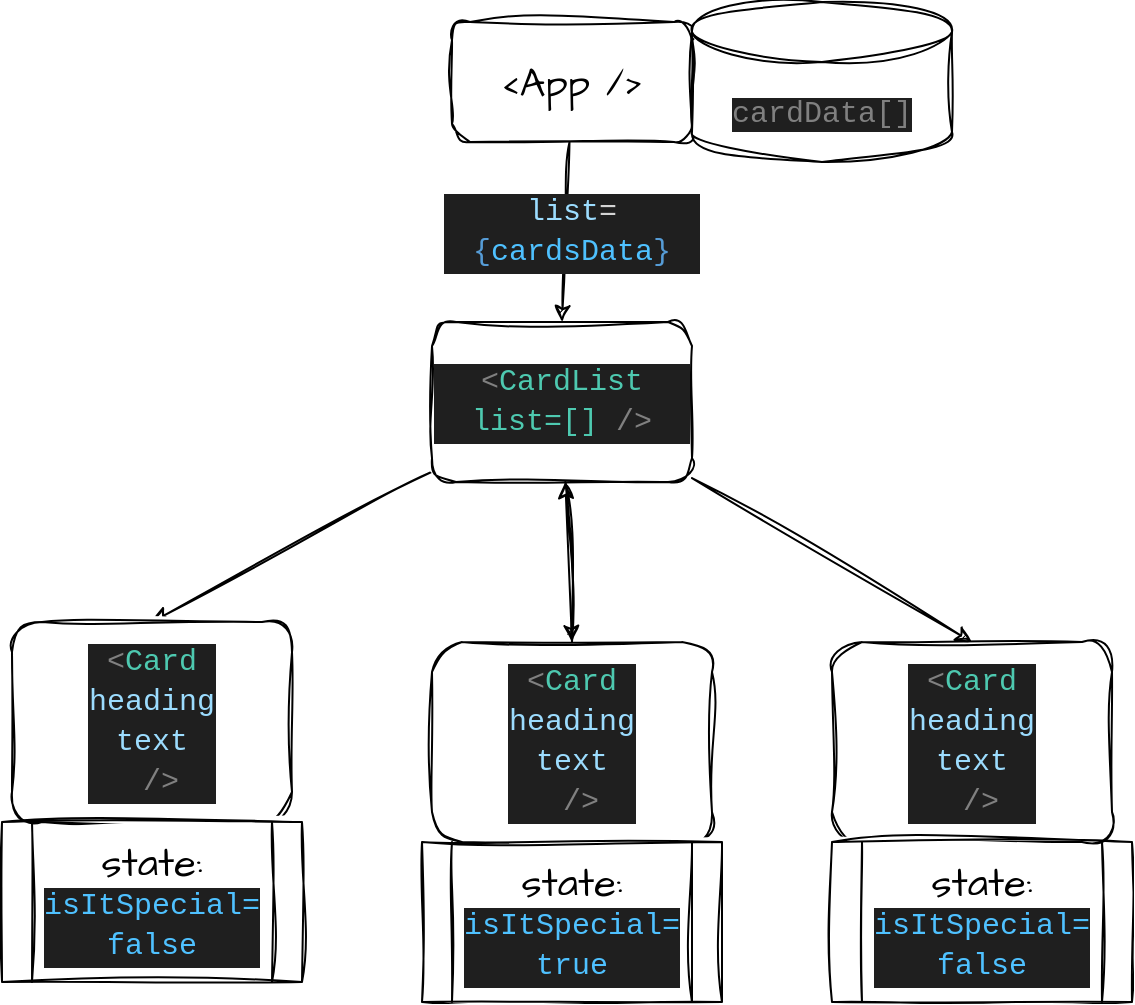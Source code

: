 <mxfile>
    <diagram id="pUviOLMkKbpnj8YP_wE_" name="Page-1">
        <mxGraphModel dx="667" dy="1629" grid="1" gridSize="10" guides="1" tooltips="1" connect="1" arrows="1" fold="1" page="1" pageScale="1" pageWidth="850" pageHeight="1100" math="0" shadow="0">
            <root>
                <mxCell id="0"/>
                <mxCell id="1" parent="0"/>
                <mxCell id="4" style="edgeStyle=none;sketch=1;hachureGap=4;jiggle=2;curveFitting=1;html=1;entryX=0.5;entryY=0;entryDx=0;entryDy=0;fontFamily=Architects Daughter;fontSource=https%3A%2F%2Ffonts.googleapis.com%2Fcss%3Ffamily%3DArchitects%2BDaughter;fontSize=16;" edge="1" parent="1" source="2" target="3">
                    <mxGeometry relative="1" as="geometry"/>
                </mxCell>
                <mxCell id="2" value="&amp;lt;App /&amp;gt;" style="rounded=1;whiteSpace=wrap;html=1;sketch=1;hachureGap=4;jiggle=2;curveFitting=1;fontFamily=Architects Daughter;fontSource=https%3A%2F%2Ffonts.googleapis.com%2Fcss%3Ffamily%3DArchitects%2BDaughter;fontSize=20;" vertex="1" parent="1">
                    <mxGeometry x="320" y="-10" width="120" height="60" as="geometry"/>
                </mxCell>
                <mxCell id="8" style="edgeStyle=none;sketch=1;hachureGap=4;jiggle=2;curveFitting=1;html=1;entryX=0.5;entryY=0;entryDx=0;entryDy=0;fontFamily=Architects Daughter;fontSource=https%3A%2F%2Ffonts.googleapis.com%2Fcss%3Ffamily%3DArchitects%2BDaughter;fontSize=16;" edge="1" parent="1" source="3" target="5">
                    <mxGeometry relative="1" as="geometry"/>
                </mxCell>
                <mxCell id="9" style="edgeStyle=none;sketch=1;hachureGap=4;jiggle=2;curveFitting=1;html=1;entryX=0.5;entryY=0;entryDx=0;entryDy=0;fontFamily=Architects Daughter;fontSource=https%3A%2F%2Ffonts.googleapis.com%2Fcss%3Ffamily%3DArchitects%2BDaughter;fontSize=16;" edge="1" parent="1" source="3">
                    <mxGeometry relative="1" as="geometry">
                        <mxPoint x="380" y="300" as="targetPoint"/>
                    </mxGeometry>
                </mxCell>
                <mxCell id="10" style="edgeStyle=none;sketch=1;hachureGap=4;jiggle=2;curveFitting=1;html=1;entryX=0.5;entryY=0;entryDx=0;entryDy=0;fontFamily=Architects Daughter;fontSource=https%3A%2F%2Ffonts.googleapis.com%2Fcss%3Ffamily%3DArchitects%2BDaughter;fontSize=16;" edge="1" parent="1" source="3" target="11">
                    <mxGeometry relative="1" as="geometry">
                        <mxPoint x="540" y="300" as="targetPoint"/>
                    </mxGeometry>
                </mxCell>
                <mxCell id="3" value="&lt;div style=&quot;color: rgb(204, 204, 204); background-color: rgb(31, 31, 31); font-family: &amp;quot;Cascadia code PL&amp;quot;, Menlo, Monaco, &amp;quot;Courier New&amp;quot;, monospace, Consolas, &amp;quot;Courier New&amp;quot;, monospace; font-size: 15px; line-height: 20px;&quot;&gt;&lt;span style=&quot;color: #808080;&quot;&gt;&amp;lt;&lt;/span&gt;&lt;span style=&quot;color: #4ec9b0;&quot;&gt;CardList list=[]&lt;/span&gt;&lt;span style=&quot;color: #d4d4d4;&quot;&gt; &lt;/span&gt;&lt;span style=&quot;color: #808080;&quot;&gt;/&amp;gt;&lt;/span&gt;&lt;/div&gt;" style="rounded=1;whiteSpace=wrap;html=1;sketch=1;hachureGap=4;jiggle=2;curveFitting=1;fontFamily=Architects Daughter;fontSource=https%3A%2F%2Ffonts.googleapis.com%2Fcss%3Ffamily%3DArchitects%2BDaughter;fontSize=20;" vertex="1" parent="1">
                    <mxGeometry x="310" y="140" width="130" height="80" as="geometry"/>
                </mxCell>
                <mxCell id="5" value="&lt;div style=&quot;color: rgb(204, 204, 204); background-color: rgb(31, 31, 31); font-family: &amp;quot;Cascadia code PL&amp;quot;, Menlo, Monaco, &amp;quot;Courier New&amp;quot;, monospace, Consolas, &amp;quot;Courier New&amp;quot;, monospace; font-size: 15px; line-height: 20px;&quot;&gt;&lt;span style=&quot;color: #808080;&quot;&gt;&amp;lt;&lt;/span&gt;&lt;span style=&quot;color: #4ec9b0;&quot;&gt;Card&lt;/span&gt;&lt;/div&gt;&lt;div style=&quot;color: rgb(204, 204, 204); background-color: rgb(31, 31, 31); font-family: &amp;quot;Cascadia code PL&amp;quot;, Menlo, Monaco, &amp;quot;Courier New&amp;quot;, monospace, Consolas, &amp;quot;Courier New&amp;quot;, monospace; font-size: 15px; line-height: 20px;&quot;&gt;&lt;div style=&quot;line-height: 20px;&quot;&gt;&lt;span style=&quot;color: #9cdcfe;&quot;&gt;heading&lt;/span&gt;&lt;/div&gt;&lt;div style=&quot;line-height: 20px;&quot;&gt;&lt;div style=&quot;line-height: 20px;&quot;&gt;&lt;span style=&quot;color: #9cdcfe;&quot;&gt;text&lt;/span&gt;&lt;/div&gt;&lt;/div&gt;&lt;/div&gt;&lt;div style=&quot;color: rgb(204, 204, 204); background-color: rgb(31, 31, 31); font-family: &amp;quot;Cascadia code PL&amp;quot;, Menlo, Monaco, &amp;quot;Courier New&amp;quot;, monospace, Consolas, &amp;quot;Courier New&amp;quot;, monospace; font-size: 15px; line-height: 20px;&quot;&gt;&lt;span style=&quot;color: #d4d4d4;&quot;&gt;&amp;nbsp;&lt;/span&gt;&lt;span style=&quot;color: #808080;&quot;&gt;/&amp;gt;&lt;/span&gt;&lt;/div&gt;" style="rounded=1;whiteSpace=wrap;html=1;sketch=1;hachureGap=4;jiggle=2;curveFitting=1;fontFamily=Architects Daughter;fontSource=https%3A%2F%2Ffonts.googleapis.com%2Fcss%3Ffamily%3DArchitects%2BDaughter;fontSize=20;" vertex="1" parent="1">
                    <mxGeometry x="100" y="290" width="140" height="100" as="geometry"/>
                </mxCell>
                <mxCell id="11" value="&lt;div style=&quot;color: rgb(204, 204, 204); background-color: rgb(31, 31, 31); font-family: &amp;quot;Cascadia code PL&amp;quot;, Menlo, Monaco, &amp;quot;Courier New&amp;quot;, monospace, Consolas, &amp;quot;Courier New&amp;quot;, monospace; font-size: 15px; line-height: 20px;&quot;&gt;&lt;span style=&quot;color: #808080;&quot;&gt;&amp;lt;&lt;/span&gt;&lt;span style=&quot;color: #4ec9b0;&quot;&gt;Card&lt;/span&gt;&lt;/div&gt;&lt;div style=&quot;color: rgb(204, 204, 204); background-color: rgb(31, 31, 31); font-family: &amp;quot;Cascadia code PL&amp;quot;, Menlo, Monaco, &amp;quot;Courier New&amp;quot;, monospace, Consolas, &amp;quot;Courier New&amp;quot;, monospace; font-size: 15px; line-height: 20px;&quot;&gt;&lt;div style=&quot;line-height: 20px;&quot;&gt;&lt;span style=&quot;color: #9cdcfe;&quot;&gt;heading&lt;/span&gt;&lt;/div&gt;&lt;div style=&quot;line-height: 20px;&quot;&gt;&lt;div style=&quot;line-height: 20px;&quot;&gt;&lt;span style=&quot;color: #9cdcfe;&quot;&gt;text&lt;/span&gt;&lt;/div&gt;&lt;/div&gt;&lt;/div&gt;&lt;div style=&quot;color: rgb(204, 204, 204); background-color: rgb(31, 31, 31); font-family: &amp;quot;Cascadia code PL&amp;quot;, Menlo, Monaco, &amp;quot;Courier New&amp;quot;, monospace, Consolas, &amp;quot;Courier New&amp;quot;, monospace; font-size: 15px; line-height: 20px;&quot;&gt;&lt;span style=&quot;color: #d4d4d4;&quot;&gt;&amp;nbsp;&lt;/span&gt;&lt;span style=&quot;color: #808080;&quot;&gt;/&amp;gt;&lt;/span&gt;&lt;/div&gt;" style="rounded=1;whiteSpace=wrap;html=1;sketch=1;hachureGap=4;jiggle=2;curveFitting=1;fontFamily=Architects Daughter;fontSource=https%3A%2F%2Ffonts.googleapis.com%2Fcss%3Ffamily%3DArchitects%2BDaughter;fontSize=20;" vertex="1" parent="1">
                    <mxGeometry x="510" y="300" width="140" height="100" as="geometry"/>
                </mxCell>
                <mxCell id="17" value="" style="edgeStyle=none;sketch=1;hachureGap=4;jiggle=2;curveFitting=1;html=1;fontFamily=Architects Daughter;fontSource=https%3A%2F%2Ffonts.googleapis.com%2Fcss%3Ffamily%3DArchitects%2BDaughter;fontSize=16;exitX=0.5;exitY=0;exitDx=0;exitDy=0;" edge="1" parent="1" source="12" target="3">
                    <mxGeometry relative="1" as="geometry"/>
                </mxCell>
                <mxCell id="12" value="&lt;div style=&quot;color: rgb(204, 204, 204); background-color: rgb(31, 31, 31); font-family: &amp;quot;Cascadia code PL&amp;quot;, Menlo, Monaco, &amp;quot;Courier New&amp;quot;, monospace, Consolas, &amp;quot;Courier New&amp;quot;, monospace; font-size: 15px; line-height: 20px;&quot;&gt;&lt;span style=&quot;color: #808080;&quot;&gt;&amp;lt;&lt;/span&gt;&lt;span style=&quot;color: #4ec9b0;&quot;&gt;Card&lt;/span&gt;&lt;/div&gt;&lt;div style=&quot;color: rgb(204, 204, 204); background-color: rgb(31, 31, 31); font-family: &amp;quot;Cascadia code PL&amp;quot;, Menlo, Monaco, &amp;quot;Courier New&amp;quot;, monospace, Consolas, &amp;quot;Courier New&amp;quot;, monospace; font-size: 15px; line-height: 20px;&quot;&gt;&lt;div style=&quot;line-height: 20px;&quot;&gt;&lt;span style=&quot;color: #9cdcfe;&quot;&gt;heading&lt;/span&gt;&lt;/div&gt;&lt;div style=&quot;line-height: 20px;&quot;&gt;&lt;div style=&quot;line-height: 20px;&quot;&gt;&lt;span style=&quot;color: #9cdcfe;&quot;&gt;text&lt;/span&gt;&lt;/div&gt;&lt;/div&gt;&lt;/div&gt;&lt;div style=&quot;color: rgb(204, 204, 204); background-color: rgb(31, 31, 31); font-family: &amp;quot;Cascadia code PL&amp;quot;, Menlo, Monaco, &amp;quot;Courier New&amp;quot;, monospace, Consolas, &amp;quot;Courier New&amp;quot;, monospace; font-size: 15px; line-height: 20px;&quot;&gt;&lt;span style=&quot;color: #d4d4d4;&quot;&gt;&amp;nbsp;&lt;/span&gt;&lt;span style=&quot;color: #808080;&quot;&gt;/&amp;gt;&lt;/span&gt;&lt;/div&gt;" style="rounded=1;whiteSpace=wrap;html=1;sketch=1;hachureGap=4;jiggle=2;curveFitting=1;fontFamily=Architects Daughter;fontSource=https%3A%2F%2Ffonts.googleapis.com%2Fcss%3Ffamily%3DArchitects%2BDaughter;fontSize=20;" vertex="1" parent="1">
                    <mxGeometry x="310" y="300" width="140" height="100" as="geometry"/>
                </mxCell>
                <mxCell id="13" value="&lt;span style=&quot;color: rgb(128, 128, 128); font-family: &amp;quot;Cascadia code PL&amp;quot;, Menlo, Monaco, &amp;quot;Courier New&amp;quot;, monospace, Consolas, &amp;quot;Courier New&amp;quot;, monospace; font-size: 15px; background-color: rgb(31, 31, 31);&quot;&gt;cardData[]&lt;/span&gt;" style="shape=cylinder3;whiteSpace=wrap;html=1;boundedLbl=1;backgroundOutline=1;size=15;sketch=1;hachureGap=4;jiggle=2;curveFitting=1;fontFamily=Architects Daughter;fontSource=https%3A%2F%2Ffonts.googleapis.com%2Fcss%3Ffamily%3DArchitects%2BDaughter;fontSize=20;" vertex="1" parent="1">
                    <mxGeometry x="440" y="-20" width="130" height="80" as="geometry"/>
                </mxCell>
                <mxCell id="14" value="state:&lt;br&gt;&lt;div style=&quot;color: rgb(204, 204, 204); background-color: rgb(31, 31, 31); font-family: &amp;quot;Cascadia code PL&amp;quot;, Menlo, Monaco, &amp;quot;Courier New&amp;quot;, monospace, Consolas, &amp;quot;Courier New&amp;quot;, monospace; font-size: 15px; line-height: 20px;&quot;&gt;&lt;span style=&quot;color: #4fc1ff;&quot;&gt;isItSpecial=&lt;/span&gt;&lt;/div&gt;&lt;div style=&quot;color: rgb(204, 204, 204); background-color: rgb(31, 31, 31); font-family: &amp;quot;Cascadia code PL&amp;quot;, Menlo, Monaco, &amp;quot;Courier New&amp;quot;, monospace, Consolas, &amp;quot;Courier New&amp;quot;, monospace; font-size: 15px; line-height: 20px;&quot;&gt;&lt;span style=&quot;color: #4fc1ff;&quot;&gt;false&lt;/span&gt;&lt;/div&gt;" style="shape=process;whiteSpace=wrap;html=1;backgroundOutline=1;sketch=1;hachureGap=4;jiggle=2;curveFitting=1;fontFamily=Architects Daughter;fontSource=https%3A%2F%2Ffonts.googleapis.com%2Fcss%3Ffamily%3DArchitects%2BDaughter;fontSize=20;" vertex="1" parent="1">
                    <mxGeometry x="95" y="390" width="150" height="80" as="geometry"/>
                </mxCell>
                <mxCell id="18" value="state:&lt;br&gt;&lt;div style=&quot;color: rgb(204, 204, 204); background-color: rgb(31, 31, 31); font-family: &amp;quot;Cascadia code PL&amp;quot;, Menlo, Monaco, &amp;quot;Courier New&amp;quot;, monospace, Consolas, &amp;quot;Courier New&amp;quot;, monospace; font-size: 15px; line-height: 20px;&quot;&gt;&lt;span style=&quot;color: #4fc1ff;&quot;&gt;isItSpecial=&lt;/span&gt;&lt;/div&gt;&lt;div style=&quot;color: rgb(204, 204, 204); background-color: rgb(31, 31, 31); font-family: &amp;quot;Cascadia code PL&amp;quot;, Menlo, Monaco, &amp;quot;Courier New&amp;quot;, monospace, Consolas, &amp;quot;Courier New&amp;quot;, monospace; font-size: 15px; line-height: 20px;&quot;&gt;&lt;span style=&quot;color: #4fc1ff;&quot;&gt;false&lt;/span&gt;&lt;/div&gt;" style="shape=process;whiteSpace=wrap;html=1;backgroundOutline=1;sketch=1;hachureGap=4;jiggle=2;curveFitting=1;fontFamily=Architects Daughter;fontSource=https%3A%2F%2Ffonts.googleapis.com%2Fcss%3Ffamily%3DArchitects%2BDaughter;fontSize=20;" vertex="1" parent="1">
                    <mxGeometry x="510" y="400" width="150" height="80" as="geometry"/>
                </mxCell>
                <mxCell id="19" value="state:&lt;br&gt;&lt;div style=&quot;color: rgb(204, 204, 204); background-color: rgb(31, 31, 31); font-family: &amp;quot;Cascadia code PL&amp;quot;, Menlo, Monaco, &amp;quot;Courier New&amp;quot;, monospace, Consolas, &amp;quot;Courier New&amp;quot;, monospace; font-size: 15px; line-height: 20px;&quot;&gt;&lt;span style=&quot;color: #4fc1ff;&quot;&gt;isItSpecial=&lt;/span&gt;&lt;/div&gt;&lt;div style=&quot;color: rgb(204, 204, 204); background-color: rgb(31, 31, 31); font-family: &amp;quot;Cascadia code PL&amp;quot;, Menlo, Monaco, &amp;quot;Courier New&amp;quot;, monospace, Consolas, &amp;quot;Courier New&amp;quot;, monospace; font-size: 15px; line-height: 20px;&quot;&gt;&lt;span style=&quot;color: #4fc1ff;&quot;&gt;true&lt;/span&gt;&lt;/div&gt;" style="shape=process;whiteSpace=wrap;html=1;backgroundOutline=1;sketch=1;hachureGap=4;jiggle=2;curveFitting=1;fontFamily=Architects Daughter;fontSource=https%3A%2F%2Ffonts.googleapis.com%2Fcss%3Ffamily%3DArchitects%2BDaughter;fontSize=20;" vertex="1" parent="1">
                    <mxGeometry x="305" y="400" width="150" height="80" as="geometry"/>
                </mxCell>
                <mxCell id="21" value="&lt;div style=&quot;color: rgb(204, 204, 204); background-color: rgb(31, 31, 31); font-family: &amp;quot;Cascadia code PL&amp;quot;, Menlo, Monaco, &amp;quot;Courier New&amp;quot;, monospace, Consolas, &amp;quot;Courier New&amp;quot;, monospace; font-size: 15px; line-height: 20px;&quot;&gt;&lt;span style=&quot;color: #9cdcfe;&quot;&gt;list&lt;/span&gt;&lt;span style=&quot;color: #d4d4d4;&quot;&gt;=&lt;/span&gt;&lt;span style=&quot;color: #569cd6;&quot;&gt;{&lt;/span&gt;&lt;span style=&quot;color: #4fc1ff;&quot;&gt;cardsData&lt;/span&gt;&lt;span style=&quot;color: #569cd6;&quot;&gt;}&lt;/span&gt;&lt;/div&gt;" style="text;html=1;strokeColor=none;fillColor=none;align=center;verticalAlign=middle;whiteSpace=wrap;rounded=0;sketch=1;hachureGap=4;jiggle=2;curveFitting=1;fontFamily=Architects Daughter;fontSource=https%3A%2F%2Ffonts.googleapis.com%2Fcss%3Ffamily%3DArchitects%2BDaughter;fontSize=19;" vertex="1" parent="1">
                    <mxGeometry x="315" y="70" width="130" height="50" as="geometry"/>
                </mxCell>
            </root>
        </mxGraphModel>
    </diagram>
</mxfile>